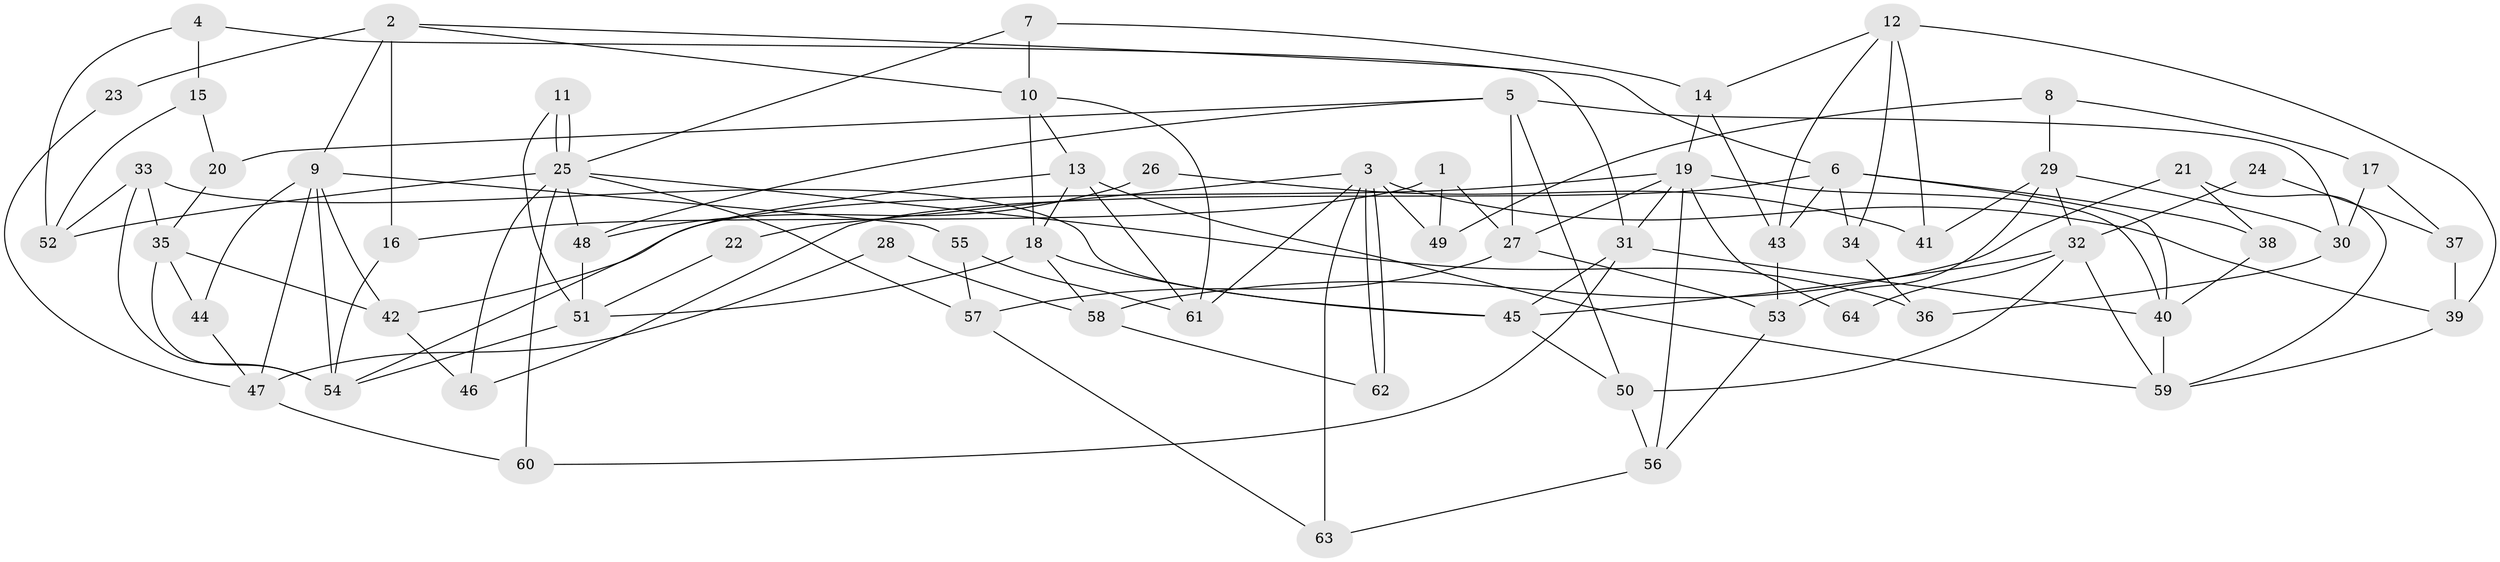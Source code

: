 // coarse degree distribution, {3: 0.38636363636363635, 12: 0.022727272727272728, 8: 0.045454545454545456, 5: 0.11363636363636363, 7: 0.022727272727272728, 4: 0.22727272727272727, 10: 0.045454545454545456, 6: 0.06818181818181818, 2: 0.045454545454545456, 11: 0.022727272727272728}
// Generated by graph-tools (version 1.1) at 2025/18/03/04/25 18:18:36]
// undirected, 64 vertices, 128 edges
graph export_dot {
graph [start="1"]
  node [color=gray90,style=filled];
  1;
  2;
  3;
  4;
  5;
  6;
  7;
  8;
  9;
  10;
  11;
  12;
  13;
  14;
  15;
  16;
  17;
  18;
  19;
  20;
  21;
  22;
  23;
  24;
  25;
  26;
  27;
  28;
  29;
  30;
  31;
  32;
  33;
  34;
  35;
  36;
  37;
  38;
  39;
  40;
  41;
  42;
  43;
  44;
  45;
  46;
  47;
  48;
  49;
  50;
  51;
  52;
  53;
  54;
  55;
  56;
  57;
  58;
  59;
  60;
  61;
  62;
  63;
  64;
  1 -- 27;
  1 -- 16;
  1 -- 49;
  2 -- 9;
  2 -- 6;
  2 -- 10;
  2 -- 16;
  2 -- 23;
  3 -- 61;
  3 -- 62;
  3 -- 62;
  3 -- 22;
  3 -- 39;
  3 -- 49;
  3 -- 63;
  4 -- 15;
  4 -- 52;
  4 -- 31;
  5 -- 27;
  5 -- 50;
  5 -- 20;
  5 -- 30;
  5 -- 48;
  6 -- 40;
  6 -- 46;
  6 -- 34;
  6 -- 38;
  6 -- 43;
  7 -- 25;
  7 -- 10;
  7 -- 14;
  8 -- 49;
  8 -- 29;
  8 -- 17;
  9 -- 55;
  9 -- 54;
  9 -- 42;
  9 -- 44;
  9 -- 47;
  10 -- 13;
  10 -- 18;
  10 -- 61;
  11 -- 25;
  11 -- 25;
  11 -- 51;
  12 -- 14;
  12 -- 43;
  12 -- 34;
  12 -- 39;
  12 -- 41;
  13 -- 59;
  13 -- 54;
  13 -- 18;
  13 -- 61;
  14 -- 43;
  14 -- 19;
  15 -- 20;
  15 -- 52;
  16 -- 54;
  17 -- 30;
  17 -- 37;
  18 -- 45;
  18 -- 51;
  18 -- 58;
  19 -- 31;
  19 -- 27;
  19 -- 40;
  19 -- 42;
  19 -- 56;
  19 -- 64;
  20 -- 35;
  21 -- 38;
  21 -- 59;
  21 -- 58;
  22 -- 51;
  23 -- 47;
  24 -- 37;
  24 -- 32;
  25 -- 60;
  25 -- 36;
  25 -- 46;
  25 -- 48;
  25 -- 52;
  25 -- 57;
  26 -- 41;
  26 -- 48;
  27 -- 57;
  27 -- 53;
  28 -- 47;
  28 -- 58;
  29 -- 32;
  29 -- 30;
  29 -- 41;
  29 -- 53;
  30 -- 36;
  31 -- 45;
  31 -- 40;
  31 -- 60;
  32 -- 50;
  32 -- 59;
  32 -- 45;
  32 -- 64;
  33 -- 35;
  33 -- 45;
  33 -- 52;
  33 -- 54;
  34 -- 36;
  35 -- 42;
  35 -- 54;
  35 -- 44;
  37 -- 39;
  38 -- 40;
  39 -- 59;
  40 -- 59;
  42 -- 46;
  43 -- 53;
  44 -- 47;
  45 -- 50;
  47 -- 60;
  48 -- 51;
  50 -- 56;
  51 -- 54;
  53 -- 56;
  55 -- 57;
  55 -- 61;
  56 -- 63;
  57 -- 63;
  58 -- 62;
}
